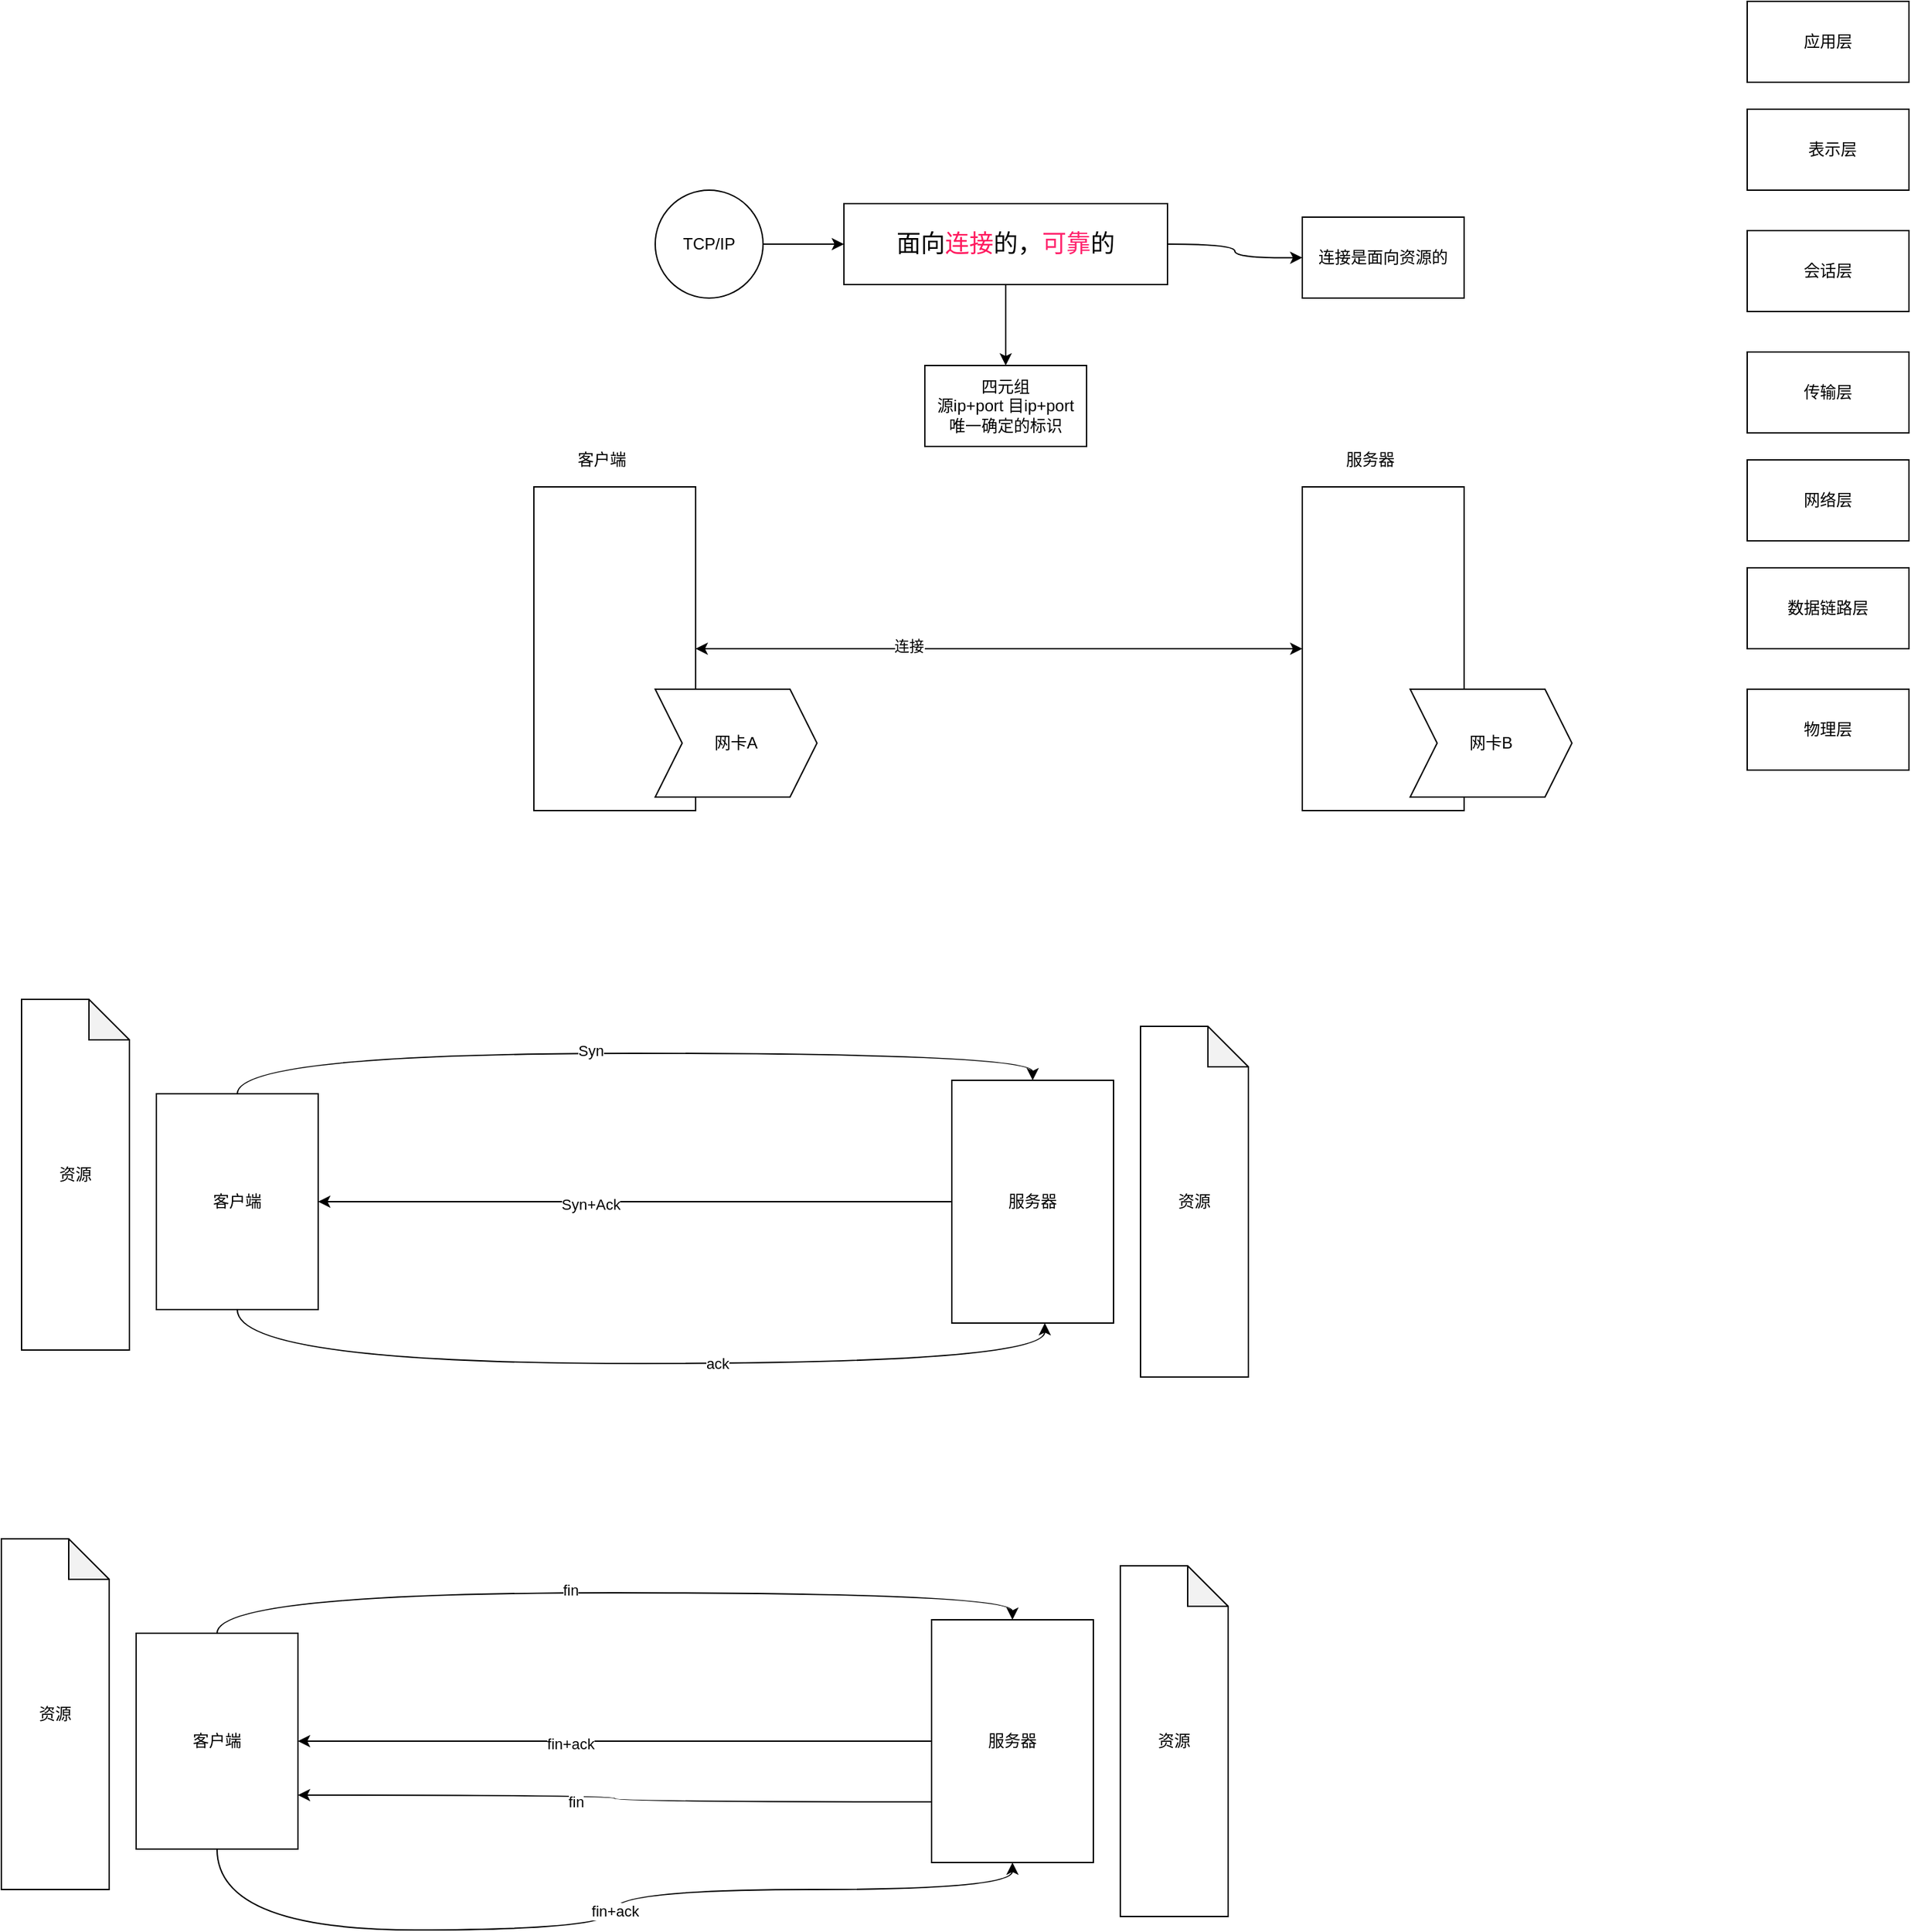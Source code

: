 <mxfile version="13.4.5" type="device"><diagram id="N5l75RyJzsMLR44S64uk" name="第 1 页"><mxGraphModel dx="2760" dy="820" grid="1" gridSize="10" guides="1" tooltips="1" connect="1" arrows="1" fold="1" page="1" pageScale="1" pageWidth="1654" pageHeight="2336" math="0" shadow="0"><root><mxCell id="0"/><mxCell id="1" parent="0"/><mxCell id="CzbG9A5GHhvgo-OUYMT8-1" value="应用层" style="rounded=0;whiteSpace=wrap;html=1;" vertex="1" parent="1"><mxGeometry x="660" y="250" width="120" height="60" as="geometry"/></mxCell><mxCell id="CzbG9A5GHhvgo-OUYMT8-3" value="&amp;nbsp; 表示层" style="rounded=0;whiteSpace=wrap;html=1;" vertex="1" parent="1"><mxGeometry x="660" y="330" width="120" height="60" as="geometry"/></mxCell><mxCell id="CzbG9A5GHhvgo-OUYMT8-4" value="传输层" style="rounded=0;whiteSpace=wrap;html=1;" vertex="1" parent="1"><mxGeometry x="660" y="510" width="120" height="60" as="geometry"/></mxCell><mxCell id="CzbG9A5GHhvgo-OUYMT8-5" value="网络层" style="rounded=0;whiteSpace=wrap;html=1;" vertex="1" parent="1"><mxGeometry x="660" y="590" width="120" height="60" as="geometry"/></mxCell><mxCell id="CzbG9A5GHhvgo-OUYMT8-6" value="数据链路层" style="rounded=0;whiteSpace=wrap;html=1;" vertex="1" parent="1"><mxGeometry x="660" y="670" width="120" height="60" as="geometry"/></mxCell><mxCell id="CzbG9A5GHhvgo-OUYMT8-7" value="物理层" style="rounded=0;whiteSpace=wrap;html=1;" vertex="1" parent="1"><mxGeometry x="660" y="760" width="120" height="60" as="geometry"/></mxCell><mxCell id="CzbG9A5GHhvgo-OUYMT8-8" value="会话层" style="rounded=0;whiteSpace=wrap;html=1;" vertex="1" parent="1"><mxGeometry x="660" y="420" width="120" height="60" as="geometry"/></mxCell><mxCell id="CzbG9A5GHhvgo-OUYMT8-15" value="" style="edgeStyle=orthogonalEdgeStyle;rounded=0;orthogonalLoop=1;jettySize=auto;html=1;" edge="1" parent="1" source="CzbG9A5GHhvgo-OUYMT8-9" target="2"><mxGeometry relative="1" as="geometry"/></mxCell><mxCell id="CzbG9A5GHhvgo-OUYMT8-9" value="TCP/IP" style="ellipse;whiteSpace=wrap;html=1;aspect=fixed;" vertex="1" parent="1"><mxGeometry x="-150" y="390" width="80" height="80" as="geometry"/></mxCell><mxCell id="CzbG9A5GHhvgo-OUYMT8-29" style="edgeStyle=orthogonalEdgeStyle;rounded=0;orthogonalLoop=1;jettySize=auto;html=1;exitX=0.5;exitY=1;exitDx=0;exitDy=0;" edge="1" parent="1" source="2" target="CzbG9A5GHhvgo-OUYMT8-28"><mxGeometry relative="1" as="geometry"/></mxCell><mxCell id="CzbG9A5GHhvgo-OUYMT8-49" style="edgeStyle=orthogonalEdgeStyle;curved=1;orthogonalLoop=1;jettySize=auto;html=1;exitX=1;exitY=0.5;exitDx=0;exitDy=0;" edge="1" parent="1" source="2"><mxGeometry relative="1" as="geometry"><mxPoint x="330" y="440" as="targetPoint"/></mxGeometry></mxCell><mxCell id="2" value="&lt;font style=&quot;font-size: 18px&quot;&gt;面向&lt;font color=&quot;#ff195e&quot;&gt;连接&lt;/font&gt;的，&lt;font color=&quot;#ff246d&quot;&gt;可靠&lt;/font&gt;的&lt;/font&gt;" style="whiteSpace=wrap;html=1;" vertex="1" parent="1"><mxGeometry x="-10" y="400" width="240" height="60" as="geometry"/></mxCell><mxCell id="CzbG9A5GHhvgo-OUYMT8-18" value="" style="rounded=0;whiteSpace=wrap;html=1;" vertex="1" parent="1"><mxGeometry x="-240" y="610" width="120" height="240" as="geometry"/></mxCell><mxCell id="CzbG9A5GHhvgo-OUYMT8-19" value="网卡A" style="shape=step;perimeter=stepPerimeter;whiteSpace=wrap;html=1;fixedSize=1;" vertex="1" parent="1"><mxGeometry x="-150" y="760" width="120" height="80" as="geometry"/></mxCell><mxCell id="CzbG9A5GHhvgo-OUYMT8-21" value="" style="rounded=0;whiteSpace=wrap;html=1;" vertex="1" parent="1"><mxGeometry x="330" y="610" width="120" height="240" as="geometry"/></mxCell><mxCell id="CzbG9A5GHhvgo-OUYMT8-22" value="客户端" style="text;html=1;align=center;verticalAlign=middle;resizable=0;points=[];autosize=1;" vertex="1" parent="1"><mxGeometry x="-215" y="580" width="50" height="20" as="geometry"/></mxCell><mxCell id="CzbG9A5GHhvgo-OUYMT8-23" value="网卡B" style="shape=step;perimeter=stepPerimeter;whiteSpace=wrap;html=1;fixedSize=1;" vertex="1" parent="1"><mxGeometry x="410" y="760" width="120" height="80" as="geometry"/></mxCell><mxCell id="CzbG9A5GHhvgo-OUYMT8-24" value="服务器" style="text;html=1;align=center;verticalAlign=middle;resizable=0;points=[];autosize=1;" vertex="1" parent="1"><mxGeometry x="355" y="580" width="50" height="20" as="geometry"/></mxCell><mxCell id="CzbG9A5GHhvgo-OUYMT8-26" value="" style="endArrow=classic;startArrow=classic;html=1;entryX=0;entryY=0.5;entryDx=0;entryDy=0;exitX=1;exitY=0.5;exitDx=0;exitDy=0;" edge="1" parent="1" source="CzbG9A5GHhvgo-OUYMT8-18" target="CzbG9A5GHhvgo-OUYMT8-21"><mxGeometry width="50" height="50" relative="1" as="geometry"><mxPoint x="-20" y="710" as="sourcePoint"/><mxPoint x="30" y="660" as="targetPoint"/></mxGeometry></mxCell><mxCell id="CzbG9A5GHhvgo-OUYMT8-27" value="连接" style="edgeLabel;html=1;align=center;verticalAlign=middle;resizable=0;points=[];" vertex="1" connectable="0" parent="CzbG9A5GHhvgo-OUYMT8-26"><mxGeometry x="-0.298" y="2" relative="1" as="geometry"><mxPoint as="offset"/></mxGeometry></mxCell><mxCell id="CzbG9A5GHhvgo-OUYMT8-28" value="四元组&lt;br&gt;源ip+port 目ip+port&lt;br&gt;唯一确定的标识" style="rounded=0;whiteSpace=wrap;html=1;" vertex="1" parent="1"><mxGeometry x="50" y="520" width="120" height="60" as="geometry"/></mxCell><mxCell id="CzbG9A5GHhvgo-OUYMT8-38" style="edgeStyle=orthogonalEdgeStyle;curved=1;orthogonalLoop=1;jettySize=auto;html=1;exitX=0.5;exitY=0;exitDx=0;exitDy=0;entryX=0.5;entryY=0;entryDx=0;entryDy=0;" edge="1" parent="1" source="CzbG9A5GHhvgo-OUYMT8-31" target="CzbG9A5GHhvgo-OUYMT8-33"><mxGeometry relative="1" as="geometry"/></mxCell><mxCell id="CzbG9A5GHhvgo-OUYMT8-40" value="Syn" style="edgeLabel;html=1;align=center;verticalAlign=middle;resizable=0;points=[];" vertex="1" connectable="0" parent="CzbG9A5GHhvgo-OUYMT8-38"><mxGeometry x="-0.087" y="2" relative="1" as="geometry"><mxPoint as="offset"/></mxGeometry></mxCell><mxCell id="CzbG9A5GHhvgo-OUYMT8-43" style="edgeStyle=orthogonalEdgeStyle;curved=1;orthogonalLoop=1;jettySize=auto;html=1;exitX=0.5;exitY=1;exitDx=0;exitDy=0;entryX=0.575;entryY=1;entryDx=0;entryDy=0;entryPerimeter=0;" edge="1" parent="1" source="CzbG9A5GHhvgo-OUYMT8-31" target="CzbG9A5GHhvgo-OUYMT8-33"><mxGeometry relative="1" as="geometry"><Array as="points"><mxPoint x="-460" y="1260"/><mxPoint x="139" y="1260"/></Array></mxGeometry></mxCell><mxCell id="CzbG9A5GHhvgo-OUYMT8-44" value="ack" style="edgeLabel;html=1;align=center;verticalAlign=middle;resizable=0;points=[];" vertex="1" connectable="0" parent="CzbG9A5GHhvgo-OUYMT8-43"><mxGeometry x="0.275" relative="1" as="geometry"><mxPoint x="-31" as="offset"/></mxGeometry></mxCell><mxCell id="CzbG9A5GHhvgo-OUYMT8-31" value="客户端" style="rounded=0;whiteSpace=wrap;html=1;" vertex="1" parent="1"><mxGeometry x="-520" y="1060" width="120" height="160" as="geometry"/></mxCell><mxCell id="CzbG9A5GHhvgo-OUYMT8-41" style="edgeStyle=orthogonalEdgeStyle;curved=1;orthogonalLoop=1;jettySize=auto;html=1;exitX=0;exitY=0.5;exitDx=0;exitDy=0;" edge="1" parent="1" source="CzbG9A5GHhvgo-OUYMT8-33" target="CzbG9A5GHhvgo-OUYMT8-31"><mxGeometry relative="1" as="geometry"/></mxCell><mxCell id="CzbG9A5GHhvgo-OUYMT8-42" value="Syn+Ack" style="edgeLabel;html=1;align=center;verticalAlign=middle;resizable=0;points=[];" vertex="1" connectable="0" parent="CzbG9A5GHhvgo-OUYMT8-41"><mxGeometry x="0.14" y="2" relative="1" as="geometry"><mxPoint as="offset"/></mxGeometry></mxCell><mxCell id="CzbG9A5GHhvgo-OUYMT8-33" value="服务器" style="rounded=0;whiteSpace=wrap;html=1;" vertex="1" parent="1"><mxGeometry x="70" y="1050" width="120" height="180" as="geometry"/></mxCell><mxCell id="CzbG9A5GHhvgo-OUYMT8-47" value="资源" style="shape=note;whiteSpace=wrap;html=1;backgroundOutline=1;darkOpacity=0.05;" vertex="1" parent="1"><mxGeometry x="-620" y="990" width="80" height="260" as="geometry"/></mxCell><mxCell id="CzbG9A5GHhvgo-OUYMT8-48" value="资源" style="shape=note;whiteSpace=wrap;html=1;backgroundOutline=1;darkOpacity=0.05;" vertex="1" parent="1"><mxGeometry x="210" y="1010" width="80" height="260" as="geometry"/></mxCell><mxCell id="CzbG9A5GHhvgo-OUYMT8-50" value="连接是面向资源的" style="rounded=0;whiteSpace=wrap;html=1;" vertex="1" parent="1"><mxGeometry x="330" y="410" width="120" height="60" as="geometry"/></mxCell><mxCell id="CzbG9A5GHhvgo-OUYMT8-61" style="edgeStyle=orthogonalEdgeStyle;curved=1;orthogonalLoop=1;jettySize=auto;html=1;exitX=0.5;exitY=0;exitDx=0;exitDy=0;entryX=0.5;entryY=0;entryDx=0;entryDy=0;" edge="1" parent="1" source="CzbG9A5GHhvgo-OUYMT8-65" target="CzbG9A5GHhvgo-OUYMT8-68"><mxGeometry relative="1" as="geometry"/></mxCell><mxCell id="CzbG9A5GHhvgo-OUYMT8-62" value="fin" style="edgeLabel;html=1;align=center;verticalAlign=middle;resizable=0;points=[];" vertex="1" connectable="0" parent="CzbG9A5GHhvgo-OUYMT8-61"><mxGeometry x="-0.087" y="2" relative="1" as="geometry"><mxPoint as="offset"/></mxGeometry></mxCell><mxCell id="CzbG9A5GHhvgo-OUYMT8-75" style="edgeStyle=orthogonalEdgeStyle;curved=1;orthogonalLoop=1;jettySize=auto;html=1;entryX=0.5;entryY=1;entryDx=0;entryDy=0;" edge="1" parent="1" source="CzbG9A5GHhvgo-OUYMT8-65" target="CzbG9A5GHhvgo-OUYMT8-68"><mxGeometry relative="1" as="geometry"><Array as="points"><mxPoint x="-475" y="1680"/><mxPoint x="-180" y="1680"/><mxPoint x="-180" y="1650"/><mxPoint x="115" y="1650"/></Array></mxGeometry></mxCell><mxCell id="CzbG9A5GHhvgo-OUYMT8-76" value="fin+ack" style="edgeLabel;html=1;align=center;verticalAlign=middle;resizable=0;points=[];" vertex="1" connectable="0" parent="CzbG9A5GHhvgo-OUYMT8-75"><mxGeometry x="0.054" relative="1" as="geometry"><mxPoint as="offset"/></mxGeometry></mxCell><mxCell id="CzbG9A5GHhvgo-OUYMT8-65" value="客户端" style="rounded=0;whiteSpace=wrap;html=1;" vertex="1" parent="1"><mxGeometry x="-535" y="1460" width="120" height="160" as="geometry"/></mxCell><mxCell id="CzbG9A5GHhvgo-OUYMT8-66" style="edgeStyle=orthogonalEdgeStyle;curved=1;orthogonalLoop=1;jettySize=auto;html=1;exitX=0;exitY=0.5;exitDx=0;exitDy=0;" edge="1" parent="1" source="CzbG9A5GHhvgo-OUYMT8-68" target="CzbG9A5GHhvgo-OUYMT8-65"><mxGeometry relative="1" as="geometry"/></mxCell><mxCell id="CzbG9A5GHhvgo-OUYMT8-67" value="fin+ack" style="edgeLabel;html=1;align=center;verticalAlign=middle;resizable=0;points=[];" vertex="1" connectable="0" parent="CzbG9A5GHhvgo-OUYMT8-66"><mxGeometry x="0.14" y="2" relative="1" as="geometry"><mxPoint as="offset"/></mxGeometry></mxCell><mxCell id="CzbG9A5GHhvgo-OUYMT8-73" style="edgeStyle=orthogonalEdgeStyle;curved=1;orthogonalLoop=1;jettySize=auto;html=1;exitX=0;exitY=0.75;exitDx=0;exitDy=0;entryX=1;entryY=0.75;entryDx=0;entryDy=0;" edge="1" parent="1" source="CzbG9A5GHhvgo-OUYMT8-68" target="CzbG9A5GHhvgo-OUYMT8-65"><mxGeometry relative="1" as="geometry"/></mxCell><mxCell id="CzbG9A5GHhvgo-OUYMT8-74" value="fin" style="edgeLabel;html=1;align=center;verticalAlign=middle;resizable=0;points=[];" vertex="1" connectable="0" parent="CzbG9A5GHhvgo-OUYMT8-73"><mxGeometry x="0.133" y="5" relative="1" as="geometry"><mxPoint as="offset"/></mxGeometry></mxCell><mxCell id="CzbG9A5GHhvgo-OUYMT8-68" value="服务器" style="rounded=0;whiteSpace=wrap;html=1;" vertex="1" parent="1"><mxGeometry x="55" y="1450" width="120" height="180" as="geometry"/></mxCell><mxCell id="CzbG9A5GHhvgo-OUYMT8-69" value="资源" style="shape=note;whiteSpace=wrap;html=1;backgroundOutline=1;darkOpacity=0.05;" vertex="1" parent="1"><mxGeometry x="-635" y="1390" width="80" height="260" as="geometry"/></mxCell><mxCell id="CzbG9A5GHhvgo-OUYMT8-70" value="资源" style="shape=note;whiteSpace=wrap;html=1;backgroundOutline=1;darkOpacity=0.05;" vertex="1" parent="1"><mxGeometry x="195" y="1410" width="80" height="260" as="geometry"/></mxCell></root></mxGraphModel></diagram></mxfile>